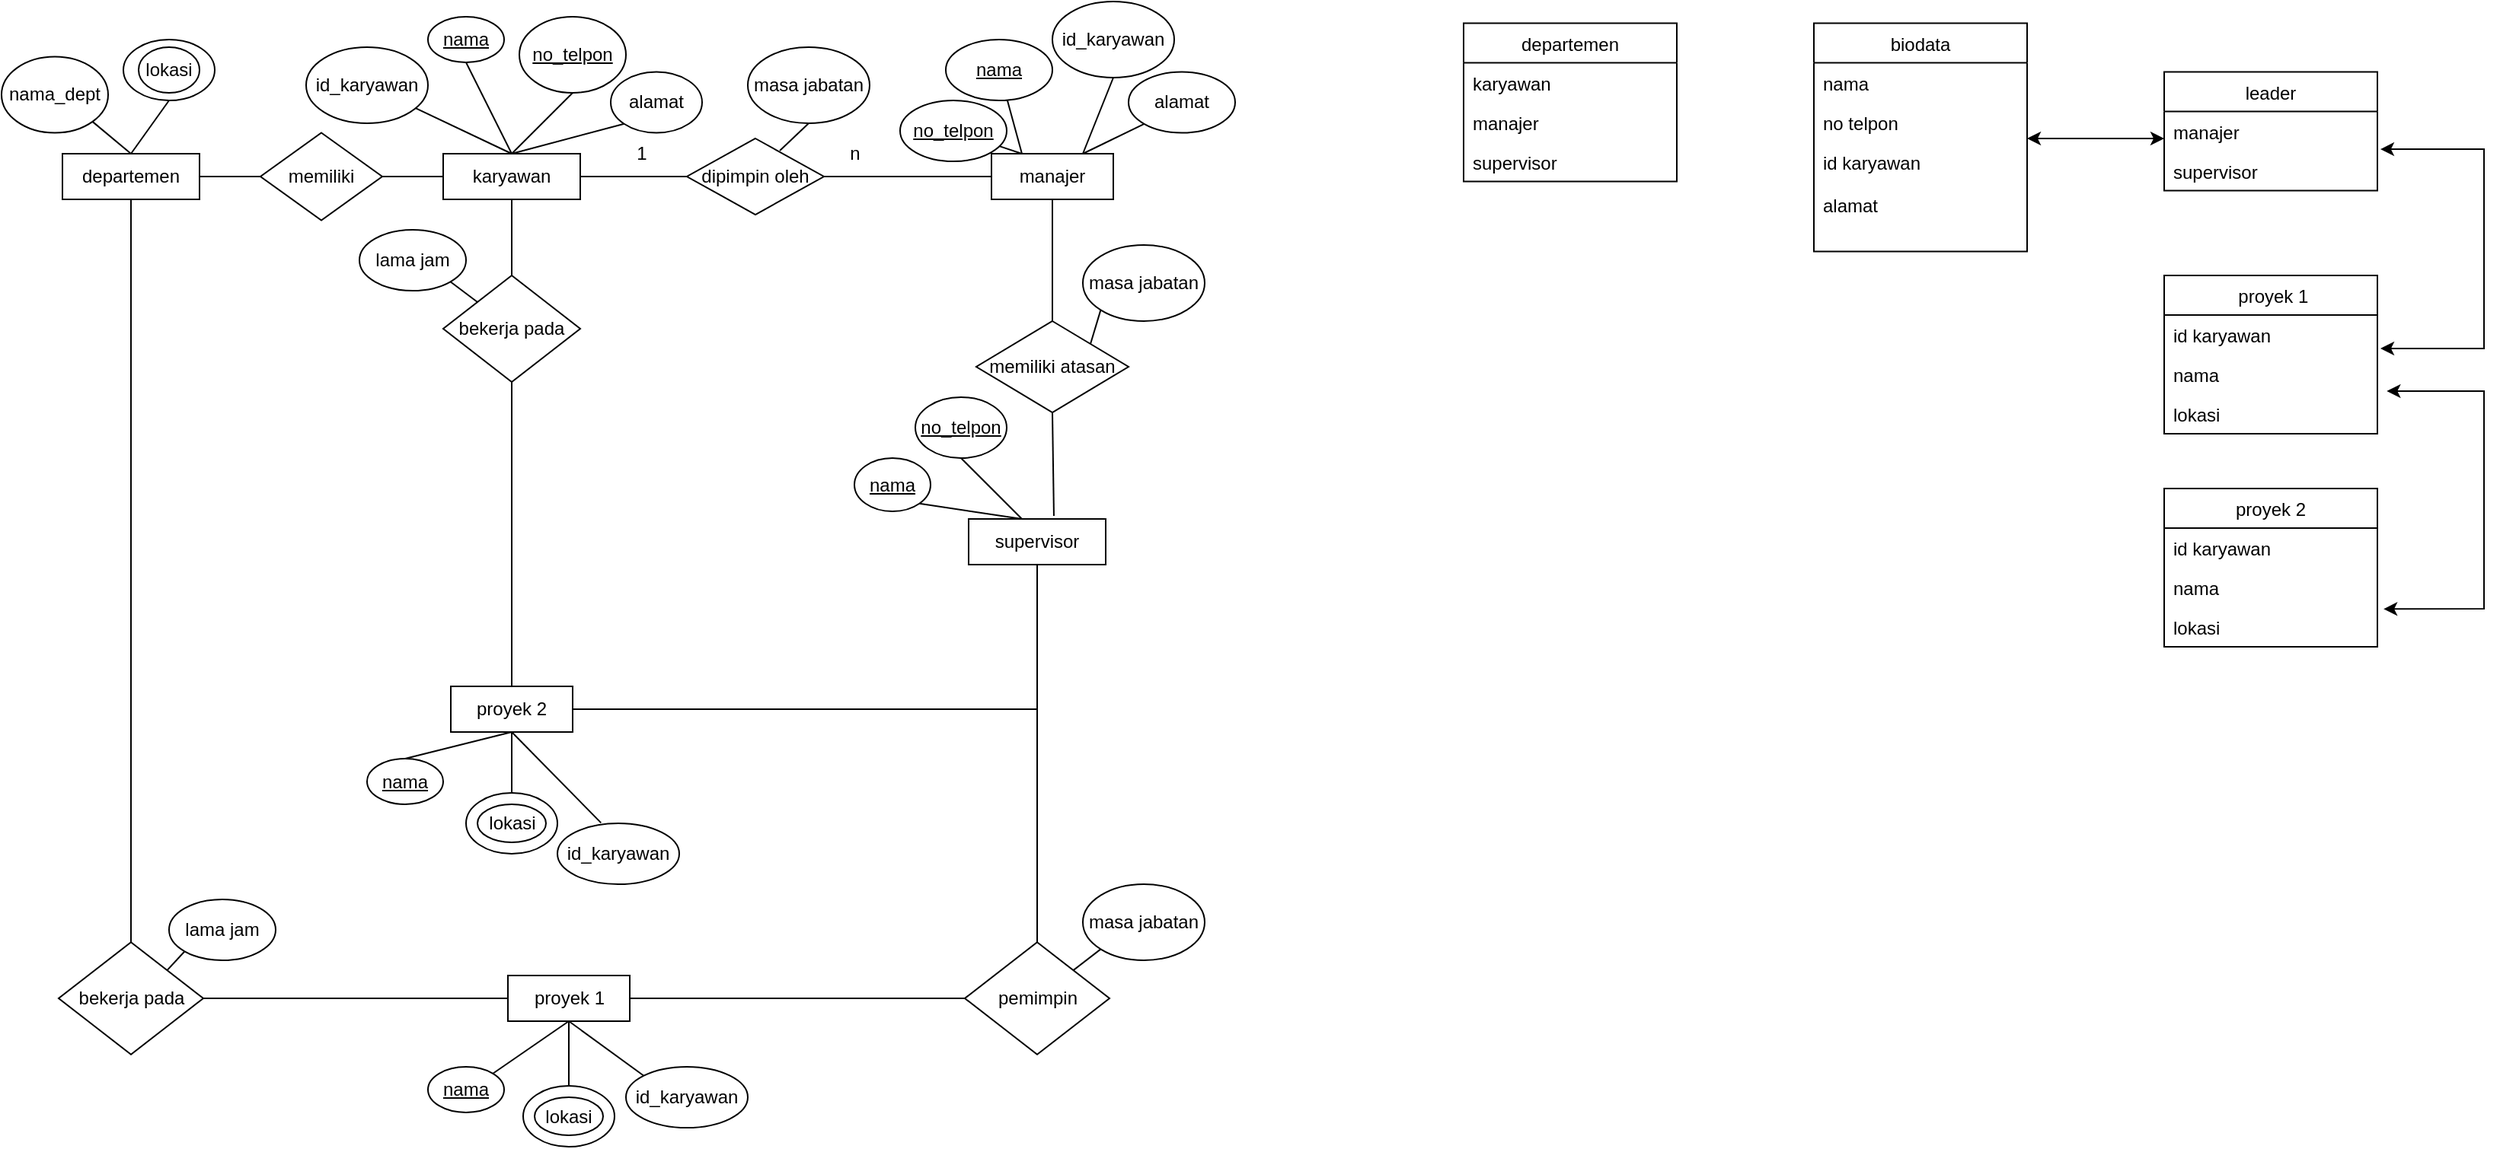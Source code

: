 <mxfile version="20.3.0" type="device"><diagram id="F-0TRbg9982abXixgFwk" name="Page-1"><mxGraphModel dx="907" dy="574" grid="1" gridSize="10" guides="1" tooltips="1" connect="1" arrows="1" fold="1" page="1" pageScale="1" pageWidth="850" pageHeight="1100" math="0" shadow="0"><root><mxCell id="0"/><mxCell id="1" parent="0"/><mxCell id="cRkhDo71esDXt2ztnNjF-81" value="" style="ellipse;whiteSpace=wrap;html=1;" vertex="1" parent="1"><mxGeometry x="392.5" y="782.5" width="60" height="40" as="geometry"/></mxCell><mxCell id="cRkhDo71esDXt2ztnNjF-55" value="lokasi" style="ellipse;whiteSpace=wrap;html=1;" vertex="1" parent="1"><mxGeometry x="355" y="590" width="60" height="40" as="geometry"/></mxCell><mxCell id="cRkhDo71esDXt2ztnNjF-58" value="lokasi" style="ellipse;whiteSpace=wrap;html=1;" vertex="1" parent="1"><mxGeometry x="362.5" y="597.5" width="45" height="25" as="geometry"/></mxCell><mxCell id="cRkhDo71esDXt2ztnNjF-1" value="departemen" style="rounded=0;whiteSpace=wrap;html=1;" vertex="1" parent="1"><mxGeometry x="90" y="170" width="90" height="30" as="geometry"/></mxCell><mxCell id="cRkhDo71esDXt2ztnNjF-2" value="id_karyawan" style="ellipse;whiteSpace=wrap;html=1;" vertex="1" parent="1"><mxGeometry x="250" y="100" width="80" height="50" as="geometry"/></mxCell><mxCell id="cRkhDo71esDXt2ztnNjF-3" value="&lt;u&gt;nama&lt;/u&gt;" style="ellipse;whiteSpace=wrap;html=1;" vertex="1" parent="1"><mxGeometry x="330" y="80" width="50" height="30" as="geometry"/></mxCell><mxCell id="cRkhDo71esDXt2ztnNjF-4" value="&lt;u&gt;no_telpon&lt;/u&gt;" style="ellipse;whiteSpace=wrap;html=1;" vertex="1" parent="1"><mxGeometry x="390" y="80" width="70" height="50" as="geometry"/></mxCell><mxCell id="cRkhDo71esDXt2ztnNjF-5" value="alamat" style="ellipse;whiteSpace=wrap;html=1;" vertex="1" parent="1"><mxGeometry x="450" y="116.25" width="60" height="40" as="geometry"/></mxCell><mxCell id="cRkhDo71esDXt2ztnNjF-8" value="" style="endArrow=none;html=1;rounded=0;entryX=0.5;entryY=1;entryDx=0;entryDy=0;exitX=0.5;exitY=0;exitDx=0;exitDy=0;" edge="1" parent="1" source="cRkhDo71esDXt2ztnNjF-14" target="cRkhDo71esDXt2ztnNjF-3"><mxGeometry width="50" height="50" relative="1" as="geometry"><mxPoint x="320" y="310" as="sourcePoint"/><mxPoint x="370" y="260" as="targetPoint"/></mxGeometry></mxCell><mxCell id="cRkhDo71esDXt2ztnNjF-9" value="" style="endArrow=none;html=1;rounded=0;exitX=0.5;exitY=0;exitDx=0;exitDy=0;" edge="1" parent="1" source="cRkhDo71esDXt2ztnNjF-14" target="cRkhDo71esDXt2ztnNjF-2"><mxGeometry width="50" height="50" relative="1" as="geometry"><mxPoint x="320" y="310" as="sourcePoint"/><mxPoint x="370" y="260" as="targetPoint"/></mxGeometry></mxCell><mxCell id="cRkhDo71esDXt2ztnNjF-10" value="" style="endArrow=none;html=1;rounded=0;entryX=0.5;entryY=1;entryDx=0;entryDy=0;exitX=0.5;exitY=0;exitDx=0;exitDy=0;" edge="1" parent="1" source="cRkhDo71esDXt2ztnNjF-14" target="cRkhDo71esDXt2ztnNjF-4"><mxGeometry width="50" height="50" relative="1" as="geometry"><mxPoint x="320" y="310" as="sourcePoint"/><mxPoint x="370" y="260" as="targetPoint"/></mxGeometry></mxCell><mxCell id="cRkhDo71esDXt2ztnNjF-11" value="" style="endArrow=none;html=1;rounded=0;entryX=0;entryY=1;entryDx=0;entryDy=0;exitX=0.5;exitY=0;exitDx=0;exitDy=0;" edge="1" parent="1" source="cRkhDo71esDXt2ztnNjF-14" target="cRkhDo71esDXt2ztnNjF-5"><mxGeometry width="50" height="50" relative="1" as="geometry"><mxPoint x="320" y="310" as="sourcePoint"/><mxPoint x="370" y="260" as="targetPoint"/></mxGeometry></mxCell><mxCell id="cRkhDo71esDXt2ztnNjF-12" value="memiliki" style="rhombus;whiteSpace=wrap;html=1;" vertex="1" parent="1"><mxGeometry x="220" y="156.25" width="80" height="57.5" as="geometry"/></mxCell><mxCell id="cRkhDo71esDXt2ztnNjF-13" value="" style="endArrow=none;html=1;rounded=0;entryX=1;entryY=0.5;entryDx=0;entryDy=0;exitX=0;exitY=0.5;exitDx=0;exitDy=0;" edge="1" parent="1" source="cRkhDo71esDXt2ztnNjF-12" target="cRkhDo71esDXt2ztnNjF-1"><mxGeometry width="50" height="50" relative="1" as="geometry"><mxPoint x="240" y="180" as="sourcePoint"/><mxPoint x="370" y="250" as="targetPoint"/></mxGeometry></mxCell><mxCell id="cRkhDo71esDXt2ztnNjF-14" value="karyawan" style="rounded=0;whiteSpace=wrap;html=1;" vertex="1" parent="1"><mxGeometry x="340" y="170" width="90" height="30" as="geometry"/></mxCell><mxCell id="cRkhDo71esDXt2ztnNjF-15" value="" style="endArrow=none;html=1;rounded=0;entryX=1;entryY=0.5;entryDx=0;entryDy=0;exitX=0;exitY=0.5;exitDx=0;exitDy=0;" edge="1" parent="1" source="cRkhDo71esDXt2ztnNjF-14" target="cRkhDo71esDXt2ztnNjF-12"><mxGeometry width="50" height="50" relative="1" as="geometry"><mxPoint x="380" y="185" as="sourcePoint"/><mxPoint x="370" y="260" as="targetPoint"/></mxGeometry></mxCell><mxCell id="cRkhDo71esDXt2ztnNjF-16" value="nama_dept" style="ellipse;whiteSpace=wrap;html=1;" vertex="1" parent="1"><mxGeometry x="50" y="106.25" width="70" height="50" as="geometry"/></mxCell><mxCell id="cRkhDo71esDXt2ztnNjF-17" value="lokasi" style="ellipse;whiteSpace=wrap;html=1;" vertex="1" parent="1"><mxGeometry x="130" y="95" width="60" height="40" as="geometry"/></mxCell><mxCell id="cRkhDo71esDXt2ztnNjF-18" value="" style="endArrow=none;html=1;rounded=0;entryX=1;entryY=1;entryDx=0;entryDy=0;exitX=0.5;exitY=0;exitDx=0;exitDy=0;" edge="1" parent="1" source="cRkhDo71esDXt2ztnNjF-1" target="cRkhDo71esDXt2ztnNjF-16"><mxGeometry width="50" height="50" relative="1" as="geometry"><mxPoint x="320" y="310" as="sourcePoint"/><mxPoint x="370" y="260" as="targetPoint"/></mxGeometry></mxCell><mxCell id="cRkhDo71esDXt2ztnNjF-19" value="" style="endArrow=none;html=1;rounded=0;entryX=0.5;entryY=1;entryDx=0;entryDy=0;exitX=0.5;exitY=0;exitDx=0;exitDy=0;" edge="1" parent="1" source="cRkhDo71esDXt2ztnNjF-1" target="cRkhDo71esDXt2ztnNjF-17"><mxGeometry width="50" height="50" relative="1" as="geometry"><mxPoint x="320" y="310" as="sourcePoint"/><mxPoint x="370" y="260" as="targetPoint"/></mxGeometry></mxCell><mxCell id="cRkhDo71esDXt2ztnNjF-20" value="dipimpin oleh" style="rhombus;whiteSpace=wrap;html=1;" vertex="1" parent="1"><mxGeometry x="500" y="160" width="90" height="50" as="geometry"/></mxCell><mxCell id="cRkhDo71esDXt2ztnNjF-21" value="" style="endArrow=none;html=1;rounded=0;entryX=0;entryY=0.5;entryDx=0;entryDy=0;exitX=1;exitY=0.5;exitDx=0;exitDy=0;" edge="1" parent="1" source="cRkhDo71esDXt2ztnNjF-14" target="cRkhDo71esDXt2ztnNjF-20"><mxGeometry width="50" height="50" relative="1" as="geometry"><mxPoint x="320" y="310" as="sourcePoint"/><mxPoint x="370" y="260" as="targetPoint"/></mxGeometry></mxCell><mxCell id="cRkhDo71esDXt2ztnNjF-22" value="manajer" style="rounded=0;whiteSpace=wrap;html=1;" vertex="1" parent="1"><mxGeometry x="700" y="170" width="80" height="30" as="geometry"/></mxCell><mxCell id="cRkhDo71esDXt2ztnNjF-24" value="&lt;u&gt;nama&lt;/u&gt;" style="ellipse;whiteSpace=wrap;html=1;" vertex="1" parent="1"><mxGeometry x="670" y="95" width="70" height="40" as="geometry"/></mxCell><mxCell id="cRkhDo71esDXt2ztnNjF-27" value="" style="endArrow=none;html=1;rounded=0;exitX=0.25;exitY=0;exitDx=0;exitDy=0;" edge="1" parent="1" source="cRkhDo71esDXt2ztnNjF-22" target="cRkhDo71esDXt2ztnNjF-24"><mxGeometry width="50" height="50" relative="1" as="geometry"><mxPoint x="320" y="310" as="sourcePoint"/><mxPoint x="370" y="260" as="targetPoint"/></mxGeometry></mxCell><mxCell id="cRkhDo71esDXt2ztnNjF-28" value="&lt;u&gt;no_telpon&lt;/u&gt;" style="ellipse;whiteSpace=wrap;html=1;" vertex="1" parent="1"><mxGeometry x="640" y="135" width="70" height="40" as="geometry"/></mxCell><mxCell id="cRkhDo71esDXt2ztnNjF-29" value="" style="endArrow=none;html=1;rounded=0;entryX=1;entryY=0.5;entryDx=0;entryDy=0;exitX=0;exitY=0.5;exitDx=0;exitDy=0;" edge="1" parent="1" source="cRkhDo71esDXt2ztnNjF-22" target="cRkhDo71esDXt2ztnNjF-20"><mxGeometry width="50" height="50" relative="1" as="geometry"><mxPoint x="320" y="310" as="sourcePoint"/><mxPoint x="370" y="260" as="targetPoint"/></mxGeometry></mxCell><mxCell id="cRkhDo71esDXt2ztnNjF-30" value="" style="endArrow=none;html=1;rounded=0;exitX=0.25;exitY=0;exitDx=0;exitDy=0;" edge="1" parent="1" source="cRkhDo71esDXt2ztnNjF-22" target="cRkhDo71esDXt2ztnNjF-28"><mxGeometry width="50" height="50" relative="1" as="geometry"><mxPoint x="320" y="310" as="sourcePoint"/><mxPoint x="370" y="260" as="targetPoint"/></mxGeometry></mxCell><mxCell id="cRkhDo71esDXt2ztnNjF-31" value="id_karyawan" style="ellipse;whiteSpace=wrap;html=1;" vertex="1" parent="1"><mxGeometry x="740" y="70" width="80" height="50" as="geometry"/></mxCell><mxCell id="cRkhDo71esDXt2ztnNjF-32" value="" style="endArrow=none;html=1;rounded=0;entryX=0.5;entryY=1;entryDx=0;entryDy=0;exitX=0.75;exitY=0;exitDx=0;exitDy=0;" edge="1" parent="1" source="cRkhDo71esDXt2ztnNjF-22" target="cRkhDo71esDXt2ztnNjF-31"><mxGeometry width="50" height="50" relative="1" as="geometry"><mxPoint x="320" y="310" as="sourcePoint"/><mxPoint x="370" y="260" as="targetPoint"/></mxGeometry></mxCell><mxCell id="cRkhDo71esDXt2ztnNjF-33" value="alamat" style="ellipse;whiteSpace=wrap;html=1;" vertex="1" parent="1"><mxGeometry x="790" y="116.25" width="70" height="40" as="geometry"/></mxCell><mxCell id="cRkhDo71esDXt2ztnNjF-34" value="" style="endArrow=none;html=1;rounded=0;entryX=0;entryY=1;entryDx=0;entryDy=0;exitX=0.75;exitY=0;exitDx=0;exitDy=0;" edge="1" parent="1" source="cRkhDo71esDXt2ztnNjF-22" target="cRkhDo71esDXt2ztnNjF-33"><mxGeometry width="50" height="50" relative="1" as="geometry"><mxPoint x="320" y="310" as="sourcePoint"/><mxPoint x="370" y="260" as="targetPoint"/></mxGeometry></mxCell><mxCell id="cRkhDo71esDXt2ztnNjF-35" value="memiliki atasan" style="rhombus;whiteSpace=wrap;html=1;" vertex="1" parent="1"><mxGeometry x="690" y="280" width="100" height="60" as="geometry"/></mxCell><mxCell id="cRkhDo71esDXt2ztnNjF-37" value="supervisor" style="rounded=0;whiteSpace=wrap;html=1;" vertex="1" parent="1"><mxGeometry x="685" y="410" width="90" height="30" as="geometry"/></mxCell><mxCell id="cRkhDo71esDXt2ztnNjF-39" value="masa jabatan" style="ellipse;whiteSpace=wrap;html=1;" vertex="1" parent="1"><mxGeometry x="540" y="100" width="80" height="50" as="geometry"/></mxCell><mxCell id="cRkhDo71esDXt2ztnNjF-40" value="masa jabatan" style="ellipse;whiteSpace=wrap;html=1;" vertex="1" parent="1"><mxGeometry x="760" y="230" width="80" height="50" as="geometry"/></mxCell><mxCell id="cRkhDo71esDXt2ztnNjF-41" value="" style="endArrow=none;html=1;rounded=0;entryX=0.5;entryY=1;entryDx=0;entryDy=0;exitX=0.678;exitY=0.16;exitDx=0;exitDy=0;exitPerimeter=0;" edge="1" parent="1" source="cRkhDo71esDXt2ztnNjF-20" target="cRkhDo71esDXt2ztnNjF-39"><mxGeometry width="50" height="50" relative="1" as="geometry"><mxPoint x="320" y="300" as="sourcePoint"/><mxPoint x="370" y="250" as="targetPoint"/></mxGeometry></mxCell><mxCell id="cRkhDo71esDXt2ztnNjF-42" value="" style="endArrow=none;html=1;rounded=0;exitX=1;exitY=0;exitDx=0;exitDy=0;entryX=0;entryY=1;entryDx=0;entryDy=0;" edge="1" parent="1" source="cRkhDo71esDXt2ztnNjF-35" target="cRkhDo71esDXt2ztnNjF-40"><mxGeometry width="50" height="50" relative="1" as="geometry"><mxPoint x="320" y="300" as="sourcePoint"/><mxPoint x="820" y="320" as="targetPoint"/></mxGeometry></mxCell><mxCell id="cRkhDo71esDXt2ztnNjF-43" value="&lt;u&gt;nama&lt;/u&gt;" style="ellipse;whiteSpace=wrap;html=1;direction=south;" vertex="1" parent="1"><mxGeometry x="610" y="370" width="50" height="35" as="geometry"/></mxCell><mxCell id="cRkhDo71esDXt2ztnNjF-44" value="&lt;u&gt;no_telpon&lt;/u&gt;" style="ellipse;whiteSpace=wrap;html=1;" vertex="1" parent="1"><mxGeometry x="650" y="330" width="60" height="40" as="geometry"/></mxCell><mxCell id="cRkhDo71esDXt2ztnNjF-47" value="" style="endArrow=none;html=1;rounded=0;entryX=0.5;entryY=0;entryDx=0;entryDy=0;exitX=0.5;exitY=1;exitDx=0;exitDy=0;" edge="1" parent="1" source="cRkhDo71esDXt2ztnNjF-22" target="cRkhDo71esDXt2ztnNjF-35"><mxGeometry width="50" height="50" relative="1" as="geometry"><mxPoint x="580" y="300" as="sourcePoint"/><mxPoint x="630" y="250" as="targetPoint"/></mxGeometry></mxCell><mxCell id="cRkhDo71esDXt2ztnNjF-48" value="" style="endArrow=none;html=1;rounded=0;entryX=0.5;entryY=1;entryDx=0;entryDy=0;exitX=0.622;exitY=-0.067;exitDx=0;exitDy=0;exitPerimeter=0;" edge="1" parent="1" source="cRkhDo71esDXt2ztnNjF-37" target="cRkhDo71esDXt2ztnNjF-35"><mxGeometry width="50" height="50" relative="1" as="geometry"><mxPoint x="580" y="300" as="sourcePoint"/><mxPoint x="630" y="250" as="targetPoint"/></mxGeometry></mxCell><mxCell id="cRkhDo71esDXt2ztnNjF-49" value="bekerja pada" style="rhombus;whiteSpace=wrap;html=1;" vertex="1" parent="1"><mxGeometry x="340" y="250" width="90" height="70" as="geometry"/></mxCell><mxCell id="cRkhDo71esDXt2ztnNjF-50" value="" style="endArrow=none;html=1;rounded=0;entryX=0.5;entryY=0;entryDx=0;entryDy=0;exitX=0.5;exitY=1;exitDx=0;exitDy=0;" edge="1" parent="1" source="cRkhDo71esDXt2ztnNjF-14" target="cRkhDo71esDXt2ztnNjF-49"><mxGeometry width="50" height="50" relative="1" as="geometry"><mxPoint x="350" y="300" as="sourcePoint"/><mxPoint x="400" y="250" as="targetPoint"/></mxGeometry></mxCell><mxCell id="cRkhDo71esDXt2ztnNjF-52" value="proyek 2" style="rounded=0;whiteSpace=wrap;html=1;" vertex="1" parent="1"><mxGeometry x="345" y="520" width="80" height="30" as="geometry"/></mxCell><mxCell id="cRkhDo71esDXt2ztnNjF-53" value="" style="endArrow=none;html=1;rounded=0;entryX=0.5;entryY=1;entryDx=0;entryDy=0;exitX=0.5;exitY=0;exitDx=0;exitDy=0;" edge="1" parent="1" source="cRkhDo71esDXt2ztnNjF-52" target="cRkhDo71esDXt2ztnNjF-49"><mxGeometry width="50" height="50" relative="1" as="geometry"><mxPoint x="460" y="360" as="sourcePoint"/><mxPoint x="510" y="310" as="targetPoint"/></mxGeometry></mxCell><mxCell id="cRkhDo71esDXt2ztnNjF-54" value="&lt;u&gt;nama&lt;/u&gt;" style="ellipse;whiteSpace=wrap;html=1;" vertex="1" parent="1"><mxGeometry x="290" y="567.5" width="50" height="30" as="geometry"/></mxCell><mxCell id="cRkhDo71esDXt2ztnNjF-56" value="" style="endArrow=none;html=1;rounded=0;entryX=0.5;entryY=1;entryDx=0;entryDy=0;" edge="1" parent="1" source="cRkhDo71esDXt2ztnNjF-55" target="cRkhDo71esDXt2ztnNjF-52"><mxGeometry width="50" height="50" relative="1" as="geometry"><mxPoint x="470" y="370" as="sourcePoint"/><mxPoint x="520" y="320" as="targetPoint"/></mxGeometry></mxCell><mxCell id="cRkhDo71esDXt2ztnNjF-57" value="" style="endArrow=none;html=1;rounded=0;exitX=0.5;exitY=0;exitDx=0;exitDy=0;entryX=0.5;entryY=1;entryDx=0;entryDy=0;" edge="1" parent="1" source="cRkhDo71esDXt2ztnNjF-54" target="cRkhDo71esDXt2ztnNjF-52"><mxGeometry width="50" height="50" relative="1" as="geometry"><mxPoint x="470" y="370" as="sourcePoint"/><mxPoint x="380" y="390" as="targetPoint"/></mxGeometry></mxCell><mxCell id="cRkhDo71esDXt2ztnNjF-59" value="lokasi" style="ellipse;whiteSpace=wrap;html=1;" vertex="1" parent="1"><mxGeometry x="140" y="100" width="40" height="30" as="geometry"/></mxCell><mxCell id="cRkhDo71esDXt2ztnNjF-60" value="" style="endArrow=none;html=1;rounded=0;entryX=0.5;entryY=1;entryDx=0;entryDy=0;" edge="1" parent="1" target="cRkhDo71esDXt2ztnNjF-44"><mxGeometry width="50" height="50" relative="1" as="geometry"><mxPoint x="720" y="410" as="sourcePoint"/><mxPoint x="510" y="310" as="targetPoint"/></mxGeometry></mxCell><mxCell id="cRkhDo71esDXt2ztnNjF-61" value="" style="endArrow=none;html=1;rounded=0;entryX=1;entryY=0;entryDx=0;entryDy=0;" edge="1" parent="1" target="cRkhDo71esDXt2ztnNjF-43"><mxGeometry width="50" height="50" relative="1" as="geometry"><mxPoint x="720" y="410" as="sourcePoint"/><mxPoint x="510" y="310" as="targetPoint"/></mxGeometry></mxCell><mxCell id="cRkhDo71esDXt2ztnNjF-62" value="lama jam" style="ellipse;whiteSpace=wrap;html=1;" vertex="1" parent="1"><mxGeometry x="285" y="220" width="70" height="40" as="geometry"/></mxCell><mxCell id="cRkhDo71esDXt2ztnNjF-63" value="" style="endArrow=none;html=1;rounded=0;entryX=1;entryY=1;entryDx=0;entryDy=0;exitX=0;exitY=0;exitDx=0;exitDy=0;" edge="1" parent="1" source="cRkhDo71esDXt2ztnNjF-49" target="cRkhDo71esDXt2ztnNjF-62"><mxGeometry width="50" height="50" relative="1" as="geometry"><mxPoint x="460" y="350" as="sourcePoint"/><mxPoint x="510" y="300" as="targetPoint"/></mxGeometry></mxCell><mxCell id="cRkhDo71esDXt2ztnNjF-64" value="bekerja pada" style="rhombus;whiteSpace=wrap;html=1;" vertex="1" parent="1"><mxGeometry x="87.5" y="688.13" width="95" height="73.75" as="geometry"/></mxCell><mxCell id="cRkhDo71esDXt2ztnNjF-65" value="" style="endArrow=none;html=1;rounded=0;entryX=0.5;entryY=0;entryDx=0;entryDy=0;exitX=0.5;exitY=1;exitDx=0;exitDy=0;" edge="1" parent="1" source="cRkhDo71esDXt2ztnNjF-1" target="cRkhDo71esDXt2ztnNjF-64"><mxGeometry width="50" height="50" relative="1" as="geometry"><mxPoint x="130" y="200" as="sourcePoint"/><mxPoint x="510" y="300" as="targetPoint"/></mxGeometry></mxCell><mxCell id="cRkhDo71esDXt2ztnNjF-66" value="lama jam" style="ellipse;whiteSpace=wrap;html=1;" vertex="1" parent="1"><mxGeometry x="160" y="660" width="70" height="40" as="geometry"/></mxCell><mxCell id="cRkhDo71esDXt2ztnNjF-67" value="" style="endArrow=none;html=1;rounded=0;entryX=1;entryY=0;entryDx=0;entryDy=0;exitX=0;exitY=1;exitDx=0;exitDy=0;" edge="1" parent="1" source="cRkhDo71esDXt2ztnNjF-66" target="cRkhDo71esDXt2ztnNjF-64"><mxGeometry width="50" height="50" relative="1" as="geometry"><mxPoint x="130" y="350" as="sourcePoint"/><mxPoint x="180" y="300" as="targetPoint"/></mxGeometry></mxCell><mxCell id="cRkhDo71esDXt2ztnNjF-69" value="id_karyawan" style="ellipse;whiteSpace=wrap;html=1;" vertex="1" parent="1"><mxGeometry x="415" y="610" width="80" height="40" as="geometry"/></mxCell><mxCell id="cRkhDo71esDXt2ztnNjF-70" value="" style="endArrow=none;html=1;rounded=0;exitX=0.358;exitY=-0.008;exitDx=0;exitDy=0;exitPerimeter=0;entryX=0.5;entryY=1;entryDx=0;entryDy=0;" edge="1" parent="1" source="cRkhDo71esDXt2ztnNjF-69" target="cRkhDo71esDXt2ztnNjF-52"><mxGeometry width="50" height="50" relative="1" as="geometry"><mxPoint x="460" y="350" as="sourcePoint"/><mxPoint x="510" y="300" as="targetPoint"/></mxGeometry></mxCell><mxCell id="cRkhDo71esDXt2ztnNjF-72" value="pemimpin" style="rhombus;whiteSpace=wrap;html=1;" vertex="1" parent="1"><mxGeometry x="682.5" y="688.13" width="95" height="73.75" as="geometry"/></mxCell><mxCell id="cRkhDo71esDXt2ztnNjF-73" value="" style="endArrow=none;html=1;rounded=0;exitX=1;exitY=0.5;exitDx=0;exitDy=0;" edge="1" parent="1" source="cRkhDo71esDXt2ztnNjF-52"><mxGeometry width="50" height="50" relative="1" as="geometry"><mxPoint x="460" y="460" as="sourcePoint"/><mxPoint x="730" y="535" as="targetPoint"/></mxGeometry></mxCell><mxCell id="cRkhDo71esDXt2ztnNjF-74" value="" style="endArrow=none;html=1;rounded=0;entryX=0.5;entryY=0;entryDx=0;entryDy=0;exitX=0.5;exitY=1;exitDx=0;exitDy=0;" edge="1" parent="1" source="cRkhDo71esDXt2ztnNjF-37" target="cRkhDo71esDXt2ztnNjF-72"><mxGeometry width="50" height="50" relative="1" as="geometry"><mxPoint x="460" y="460" as="sourcePoint"/><mxPoint x="510" y="410" as="targetPoint"/></mxGeometry></mxCell><mxCell id="cRkhDo71esDXt2ztnNjF-75" value="masa jabatan" style="ellipse;whiteSpace=wrap;html=1;" vertex="1" parent="1"><mxGeometry x="760" y="650" width="80" height="50" as="geometry"/></mxCell><mxCell id="cRkhDo71esDXt2ztnNjF-76" value="" style="endArrow=none;html=1;rounded=0;entryX=1;entryY=0;entryDx=0;entryDy=0;exitX=0;exitY=1;exitDx=0;exitDy=0;" edge="1" parent="1" source="cRkhDo71esDXt2ztnNjF-75" target="cRkhDo71esDXt2ztnNjF-72"><mxGeometry width="50" height="50" relative="1" as="geometry"><mxPoint x="460" y="350" as="sourcePoint"/><mxPoint x="510" y="300" as="targetPoint"/></mxGeometry></mxCell><mxCell id="cRkhDo71esDXt2ztnNjF-77" value="proyek 1" style="rounded=0;whiteSpace=wrap;html=1;" vertex="1" parent="1"><mxGeometry x="382.5" y="710" width="80" height="30" as="geometry"/></mxCell><mxCell id="cRkhDo71esDXt2ztnNjF-78" value="&lt;u&gt;nama&lt;/u&gt;" style="ellipse;whiteSpace=wrap;html=1;" vertex="1" parent="1"><mxGeometry x="330" y="770" width="50" height="30" as="geometry"/></mxCell><mxCell id="cRkhDo71esDXt2ztnNjF-79" value="id_karyawan" style="ellipse;whiteSpace=wrap;html=1;" vertex="1" parent="1"><mxGeometry x="460" y="770" width="80" height="40" as="geometry"/></mxCell><mxCell id="cRkhDo71esDXt2ztnNjF-80" value="lokasi" style="ellipse;whiteSpace=wrap;html=1;" vertex="1" parent="1"><mxGeometry x="400" y="790" width="45" height="25" as="geometry"/></mxCell><mxCell id="cRkhDo71esDXt2ztnNjF-83" value="" style="endArrow=none;html=1;rounded=0;exitX=0.5;exitY=0;exitDx=0;exitDy=0;entryX=0.5;entryY=1;entryDx=0;entryDy=0;" edge="1" parent="1" source="cRkhDo71esDXt2ztnNjF-81" target="cRkhDo71esDXt2ztnNjF-77"><mxGeometry width="50" height="50" relative="1" as="geometry"><mxPoint x="460" y="460" as="sourcePoint"/><mxPoint x="510" y="410" as="targetPoint"/></mxGeometry></mxCell><mxCell id="cRkhDo71esDXt2ztnNjF-84" value="" style="endArrow=none;html=1;rounded=0;exitX=1;exitY=0;exitDx=0;exitDy=0;entryX=0.5;entryY=1;entryDx=0;entryDy=0;" edge="1" parent="1" source="cRkhDo71esDXt2ztnNjF-78" target="cRkhDo71esDXt2ztnNjF-77"><mxGeometry width="50" height="50" relative="1" as="geometry"><mxPoint x="460" y="460" as="sourcePoint"/><mxPoint x="510" y="410" as="targetPoint"/></mxGeometry></mxCell><mxCell id="cRkhDo71esDXt2ztnNjF-85" value="" style="endArrow=none;html=1;rounded=0;exitX=0;exitY=0;exitDx=0;exitDy=0;entryX=0.5;entryY=1;entryDx=0;entryDy=0;" edge="1" parent="1" source="cRkhDo71esDXt2ztnNjF-79" target="cRkhDo71esDXt2ztnNjF-77"><mxGeometry width="50" height="50" relative="1" as="geometry"><mxPoint x="460" y="460" as="sourcePoint"/><mxPoint x="510" y="410" as="targetPoint"/></mxGeometry></mxCell><mxCell id="cRkhDo71esDXt2ztnNjF-86" value="" style="endArrow=none;html=1;rounded=0;exitX=1;exitY=0.5;exitDx=0;exitDy=0;entryX=0;entryY=0.5;entryDx=0;entryDy=0;" edge="1" parent="1" source="cRkhDo71esDXt2ztnNjF-64" target="cRkhDo71esDXt2ztnNjF-77"><mxGeometry width="50" height="50" relative="1" as="geometry"><mxPoint x="460" y="560" as="sourcePoint"/><mxPoint x="510" y="510" as="targetPoint"/></mxGeometry></mxCell><mxCell id="cRkhDo71esDXt2ztnNjF-87" value="" style="endArrow=none;html=1;rounded=0;entryX=1;entryY=0.5;entryDx=0;entryDy=0;exitX=0;exitY=0.5;exitDx=0;exitDy=0;" edge="1" parent="1" source="cRkhDo71esDXt2ztnNjF-72" target="cRkhDo71esDXt2ztnNjF-77"><mxGeometry width="50" height="50" relative="1" as="geometry"><mxPoint x="660" y="770" as="sourcePoint"/><mxPoint x="510" y="510" as="targetPoint"/></mxGeometry></mxCell><mxCell id="cRkhDo71esDXt2ztnNjF-88" value="departemen" style="swimlane;fontStyle=0;childLayout=stackLayout;horizontal=1;startSize=26;fillColor=none;horizontalStack=0;resizeParent=1;resizeParentMax=0;resizeLast=0;collapsible=1;marginBottom=0;" vertex="1" parent="1"><mxGeometry x="1010" y="84.25" width="140" height="104" as="geometry"/></mxCell><mxCell id="cRkhDo71esDXt2ztnNjF-89" value="karyawan" style="text;strokeColor=none;fillColor=none;align=left;verticalAlign=top;spacingLeft=4;spacingRight=4;overflow=hidden;rotatable=0;points=[[0,0.5],[1,0.5]];portConstraint=eastwest;" vertex="1" parent="cRkhDo71esDXt2ztnNjF-88"><mxGeometry y="26" width="140" height="26" as="geometry"/></mxCell><mxCell id="cRkhDo71esDXt2ztnNjF-90" value="manajer" style="text;strokeColor=none;fillColor=none;align=left;verticalAlign=top;spacingLeft=4;spacingRight=4;overflow=hidden;rotatable=0;points=[[0,0.5],[1,0.5]];portConstraint=eastwest;" vertex="1" parent="cRkhDo71esDXt2ztnNjF-88"><mxGeometry y="52" width="140" height="26" as="geometry"/></mxCell><mxCell id="cRkhDo71esDXt2ztnNjF-91" value="supervisor" style="text;strokeColor=none;fillColor=none;align=left;verticalAlign=top;spacingLeft=4;spacingRight=4;overflow=hidden;rotatable=0;points=[[0,0.5],[1,0.5]];portConstraint=eastwest;" vertex="1" parent="cRkhDo71esDXt2ztnNjF-88"><mxGeometry y="78" width="140" height="26" as="geometry"/></mxCell><mxCell id="cRkhDo71esDXt2ztnNjF-92" value="biodata" style="swimlane;fontStyle=0;childLayout=stackLayout;horizontal=1;startSize=26;fillColor=none;horizontalStack=0;resizeParent=1;resizeParentMax=0;resizeLast=0;collapsible=1;marginBottom=0;" vertex="1" parent="1"><mxGeometry x="1240" y="84.25" width="140" height="150" as="geometry"/></mxCell><mxCell id="cRkhDo71esDXt2ztnNjF-93" value="nama" style="text;strokeColor=none;fillColor=none;align=left;verticalAlign=top;spacingLeft=4;spacingRight=4;overflow=hidden;rotatable=0;points=[[0,0.5],[1,0.5]];portConstraint=eastwest;" vertex="1" parent="cRkhDo71esDXt2ztnNjF-92"><mxGeometry y="26" width="140" height="26" as="geometry"/></mxCell><mxCell id="cRkhDo71esDXt2ztnNjF-94" value="no telpon" style="text;strokeColor=none;fillColor=none;align=left;verticalAlign=top;spacingLeft=4;spacingRight=4;overflow=hidden;rotatable=0;points=[[0,0.5],[1,0.5]];portConstraint=eastwest;" vertex="1" parent="cRkhDo71esDXt2ztnNjF-92"><mxGeometry y="52" width="140" height="26" as="geometry"/></mxCell><mxCell id="cRkhDo71esDXt2ztnNjF-95" value="id karyawan&#10;&#10;alamat&#10;&#10;&#10;" style="text;strokeColor=none;fillColor=none;align=left;verticalAlign=top;spacingLeft=4;spacingRight=4;overflow=hidden;rotatable=0;points=[[0,0.5],[1,0.5]];portConstraint=eastwest;" vertex="1" parent="cRkhDo71esDXt2ztnNjF-92"><mxGeometry y="78" width="140" height="72" as="geometry"/></mxCell><mxCell id="cRkhDo71esDXt2ztnNjF-98" value="leader" style="swimlane;fontStyle=0;childLayout=stackLayout;horizontal=1;startSize=26;fillColor=none;horizontalStack=0;resizeParent=1;resizeParentMax=0;resizeLast=0;collapsible=1;marginBottom=0;" vertex="1" parent="1"><mxGeometry x="1470" y="116.25" width="140" height="78" as="geometry"/></mxCell><mxCell id="cRkhDo71esDXt2ztnNjF-99" value="manajer" style="text;strokeColor=none;fillColor=none;align=left;verticalAlign=top;spacingLeft=4;spacingRight=4;overflow=hidden;rotatable=0;points=[[0,0.5],[1,0.5]];portConstraint=eastwest;" vertex="1" parent="cRkhDo71esDXt2ztnNjF-98"><mxGeometry y="26" width="140" height="26" as="geometry"/></mxCell><mxCell id="cRkhDo71esDXt2ztnNjF-100" value="supervisor" style="text;strokeColor=none;fillColor=none;align=left;verticalAlign=top;spacingLeft=4;spacingRight=4;overflow=hidden;rotatable=0;points=[[0,0.5],[1,0.5]];portConstraint=eastwest;" vertex="1" parent="cRkhDo71esDXt2ztnNjF-98"><mxGeometry y="52" width="140" height="26" as="geometry"/></mxCell><mxCell id="cRkhDo71esDXt2ztnNjF-102" value="" style="endArrow=classic;startArrow=classic;html=1;rounded=0;" edge="1" parent="1"><mxGeometry width="50" height="50" relative="1" as="geometry"><mxPoint x="1380" y="160" as="sourcePoint"/><mxPoint x="1470" y="160" as="targetPoint"/></mxGeometry></mxCell><mxCell id="cRkhDo71esDXt2ztnNjF-103" value=" proyek 1" style="swimlane;fontStyle=0;childLayout=stackLayout;horizontal=1;startSize=26;fillColor=none;horizontalStack=0;resizeParent=1;resizeParentMax=0;resizeLast=0;collapsible=1;marginBottom=0;" vertex="1" parent="1"><mxGeometry x="1470" y="250" width="140" height="104" as="geometry"/></mxCell><mxCell id="cRkhDo71esDXt2ztnNjF-104" value="id karyawan" style="text;strokeColor=none;fillColor=none;align=left;verticalAlign=top;spacingLeft=4;spacingRight=4;overflow=hidden;rotatable=0;points=[[0,0.5],[1,0.5]];portConstraint=eastwest;" vertex="1" parent="cRkhDo71esDXt2ztnNjF-103"><mxGeometry y="26" width="140" height="26" as="geometry"/></mxCell><mxCell id="cRkhDo71esDXt2ztnNjF-105" value="nama" style="text;strokeColor=none;fillColor=none;align=left;verticalAlign=top;spacingLeft=4;spacingRight=4;overflow=hidden;rotatable=0;points=[[0,0.5],[1,0.5]];portConstraint=eastwest;" vertex="1" parent="cRkhDo71esDXt2ztnNjF-103"><mxGeometry y="52" width="140" height="26" as="geometry"/></mxCell><mxCell id="cRkhDo71esDXt2ztnNjF-106" value="lokasi" style="text;strokeColor=none;fillColor=none;align=left;verticalAlign=top;spacingLeft=4;spacingRight=4;overflow=hidden;rotatable=0;points=[[0,0.5],[1,0.5]];portConstraint=eastwest;" vertex="1" parent="cRkhDo71esDXt2ztnNjF-103"><mxGeometry y="78" width="140" height="26" as="geometry"/></mxCell><mxCell id="cRkhDo71esDXt2ztnNjF-107" value="" style="endArrow=classic;startArrow=classic;html=1;rounded=0;entryX=1.014;entryY=0.954;entryDx=0;entryDy=0;entryPerimeter=0;" edge="1" parent="1" target="cRkhDo71esDXt2ztnNjF-99"><mxGeometry width="50" height="50" relative="1" as="geometry"><mxPoint x="1612" y="298" as="sourcePoint"/><mxPoint x="1550" y="200" as="targetPoint"/><Array as="points"><mxPoint x="1680" y="298"/><mxPoint x="1680" y="167"/></Array></mxGeometry></mxCell><mxCell id="cRkhDo71esDXt2ztnNjF-108" value="proyek 2" style="swimlane;fontStyle=0;childLayout=stackLayout;horizontal=1;startSize=26;fillColor=none;horizontalStack=0;resizeParent=1;resizeParentMax=0;resizeLast=0;collapsible=1;marginBottom=0;" vertex="1" parent="1"><mxGeometry x="1470" y="390" width="140" height="104" as="geometry"/></mxCell><mxCell id="cRkhDo71esDXt2ztnNjF-109" value="id karyawan" style="text;strokeColor=none;fillColor=none;align=left;verticalAlign=top;spacingLeft=4;spacingRight=4;overflow=hidden;rotatable=0;points=[[0,0.5],[1,0.5]];portConstraint=eastwest;" vertex="1" parent="cRkhDo71esDXt2ztnNjF-108"><mxGeometry y="26" width="140" height="26" as="geometry"/></mxCell><mxCell id="cRkhDo71esDXt2ztnNjF-110" value="nama" style="text;strokeColor=none;fillColor=none;align=left;verticalAlign=top;spacingLeft=4;spacingRight=4;overflow=hidden;rotatable=0;points=[[0,0.5],[1,0.5]];portConstraint=eastwest;" vertex="1" parent="cRkhDo71esDXt2ztnNjF-108"><mxGeometry y="52" width="140" height="26" as="geometry"/></mxCell><mxCell id="cRkhDo71esDXt2ztnNjF-111" value="lokasi" style="text;strokeColor=none;fillColor=none;align=left;verticalAlign=top;spacingLeft=4;spacingRight=4;overflow=hidden;rotatable=0;points=[[0,0.5],[1,0.5]];portConstraint=eastwest;" vertex="1" parent="cRkhDo71esDXt2ztnNjF-108"><mxGeometry y="78" width="140" height="26" as="geometry"/></mxCell><mxCell id="cRkhDo71esDXt2ztnNjF-112" value="" style="endArrow=classic;startArrow=classic;html=1;rounded=0;exitX=1.029;exitY=0.045;exitDx=0;exitDy=0;exitPerimeter=0;entryX=1.044;entryY=-0.077;entryDx=0;entryDy=0;entryPerimeter=0;" edge="1" parent="1" source="cRkhDo71esDXt2ztnNjF-111" target="cRkhDo71esDXt2ztnNjF-106"><mxGeometry width="50" height="50" relative="1" as="geometry"><mxPoint x="1540" y="360" as="sourcePoint"/><mxPoint x="1620" y="340" as="targetPoint"/><Array as="points"><mxPoint x="1680" y="469"/><mxPoint x="1680" y="326"/></Array></mxGeometry></mxCell><mxCell id="cRkhDo71esDXt2ztnNjF-114" value="1" style="text;html=1;align=center;verticalAlign=middle;resizable=0;points=[];autosize=1;strokeColor=none;fillColor=none;" vertex="1" parent="1"><mxGeometry x="455" y="155" width="30" height="30" as="geometry"/></mxCell><mxCell id="cRkhDo71esDXt2ztnNjF-115" value="n" style="text;html=1;align=center;verticalAlign=middle;resizable=0;points=[];autosize=1;strokeColor=none;fillColor=none;" vertex="1" parent="1"><mxGeometry x="595" y="155" width="30" height="30" as="geometry"/></mxCell></root></mxGraphModel></diagram></mxfile>